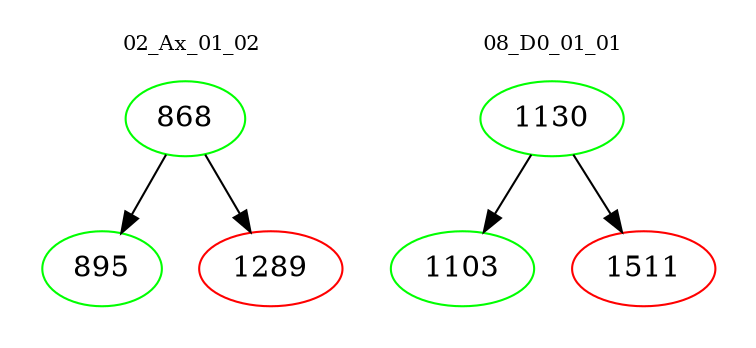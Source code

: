 digraph{
subgraph cluster_0 {
color = white
label = "02_Ax_01_02";
fontsize=10;
T0_868 [label="868", color="green"]
T0_868 -> T0_895 [color="black"]
T0_895 [label="895", color="green"]
T0_868 -> T0_1289 [color="black"]
T0_1289 [label="1289", color="red"]
}
subgraph cluster_1 {
color = white
label = "08_D0_01_01";
fontsize=10;
T1_1130 [label="1130", color="green"]
T1_1130 -> T1_1103 [color="black"]
T1_1103 [label="1103", color="green"]
T1_1130 -> T1_1511 [color="black"]
T1_1511 [label="1511", color="red"]
}
}
